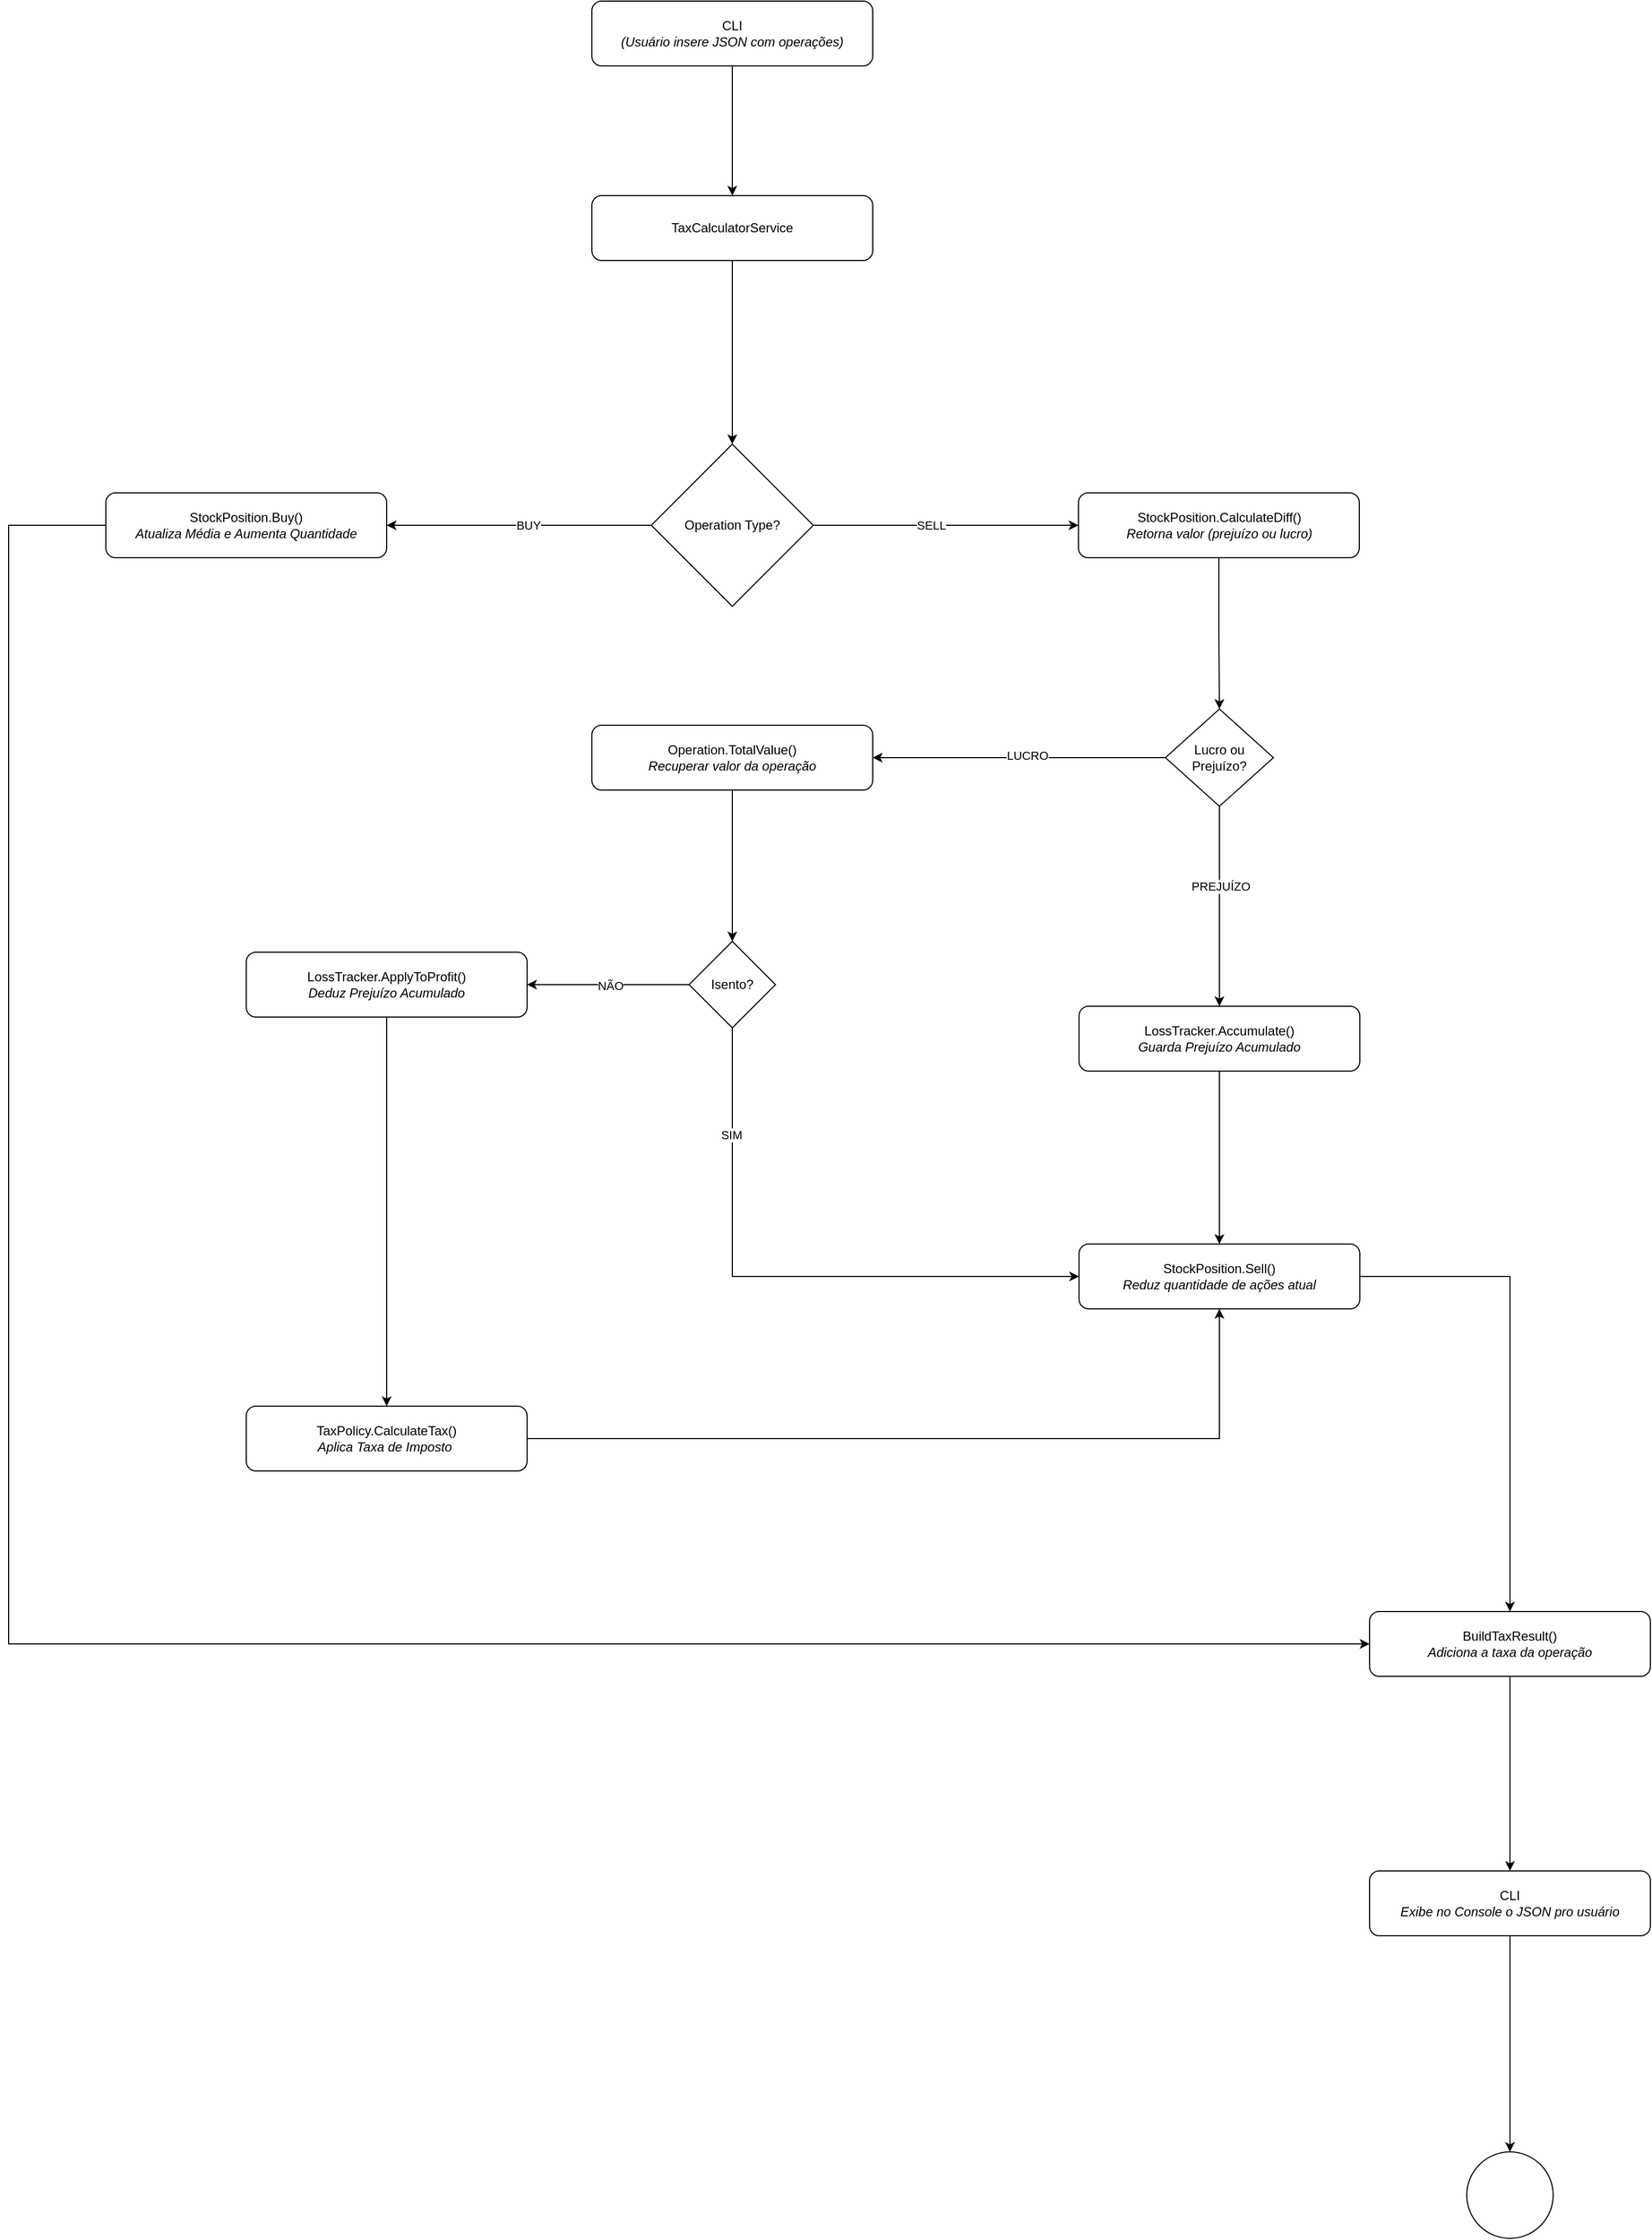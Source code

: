 <mxfile version="26.2.8">
  <diagram name="Página-1" id="nNfoWOIV5IoHGv5yEjVJ">
    <mxGraphModel dx="1489" dy="1996" grid="0" gridSize="10" guides="1" tooltips="1" connect="1" arrows="1" fold="1" page="1" pageScale="1" pageWidth="827" pageHeight="1169" background="#FFFFFF" math="0" shadow="0">
      <root>
        <mxCell id="0" />
        <mxCell id="1" parent="0" />
        <mxCell id="_OqOP6jFOoBoTuEr59Jk-11" style="edgeStyle=orthogonalEdgeStyle;rounded=0;orthogonalLoop=1;jettySize=auto;html=1;entryX=0.5;entryY=0;entryDx=0;entryDy=0;" parent="1" source="_OqOP6jFOoBoTuEr59Jk-1" target="_OqOP6jFOoBoTuEr59Jk-3" edge="1">
          <mxGeometry relative="1" as="geometry" />
        </mxCell>
        <mxCell id="_OqOP6jFOoBoTuEr59Jk-1" value="CLI&lt;div&gt;&lt;i&gt;(Usuário insere JSON com operações)&lt;/i&gt;&lt;/div&gt;" style="rounded=1;whiteSpace=wrap;html=1;" parent="1" vertex="1">
          <mxGeometry x="660" y="-80" width="260" height="60" as="geometry" />
        </mxCell>
        <mxCell id="_OqOP6jFOoBoTuEr59Jk-7" style="edgeStyle=orthogonalEdgeStyle;rounded=0;orthogonalLoop=1;jettySize=auto;html=1;entryX=0.5;entryY=0;entryDx=0;entryDy=0;" parent="1" source="_OqOP6jFOoBoTuEr59Jk-3" target="_OqOP6jFOoBoTuEr59Jk-4" edge="1">
          <mxGeometry relative="1" as="geometry" />
        </mxCell>
        <mxCell id="_OqOP6jFOoBoTuEr59Jk-3" value="TaxCalculatorService" style="rounded=1;whiteSpace=wrap;html=1;" parent="1" vertex="1">
          <mxGeometry x="660" y="100" width="260" height="60" as="geometry" />
        </mxCell>
        <mxCell id="_OqOP6jFOoBoTuEr59Jk-9" style="edgeStyle=orthogonalEdgeStyle;rounded=0;orthogonalLoop=1;jettySize=auto;html=1;entryX=1;entryY=0.5;entryDx=0;entryDy=0;" parent="1" source="_OqOP6jFOoBoTuEr59Jk-4" target="_OqOP6jFOoBoTuEr59Jk-5" edge="1">
          <mxGeometry relative="1" as="geometry" />
        </mxCell>
        <mxCell id="_OqOP6jFOoBoTuEr59Jk-15" value="BUY" style="edgeLabel;html=1;align=center;verticalAlign=middle;resizable=0;points=[];" parent="_OqOP6jFOoBoTuEr59Jk-9" vertex="1" connectable="0">
          <mxGeometry x="-0.061" relative="1" as="geometry">
            <mxPoint x="1" as="offset" />
          </mxGeometry>
        </mxCell>
        <mxCell id="wTF-MKEqIfgOQsMxmRZ4-3" style="edgeStyle=orthogonalEdgeStyle;rounded=0;orthogonalLoop=1;jettySize=auto;html=1;entryX=0;entryY=0.5;entryDx=0;entryDy=0;" parent="1" source="_OqOP6jFOoBoTuEr59Jk-4" target="wTF-MKEqIfgOQsMxmRZ4-2" edge="1">
          <mxGeometry relative="1" as="geometry" />
        </mxCell>
        <mxCell id="wTF-MKEqIfgOQsMxmRZ4-4" value="SELL" style="edgeLabel;html=1;align=center;verticalAlign=middle;resizable=0;points=[];" parent="wTF-MKEqIfgOQsMxmRZ4-3" vertex="1" connectable="0">
          <mxGeometry x="-0.114" relative="1" as="geometry">
            <mxPoint as="offset" />
          </mxGeometry>
        </mxCell>
        <mxCell id="_OqOP6jFOoBoTuEr59Jk-4" value="Operation Type?" style="rhombus;whiteSpace=wrap;html=1;" parent="1" vertex="1">
          <mxGeometry x="715" y="330" width="150" height="150" as="geometry" />
        </mxCell>
        <mxCell id="wTF-MKEqIfgOQsMxmRZ4-28" style="edgeStyle=orthogonalEdgeStyle;rounded=0;orthogonalLoop=1;jettySize=auto;html=1;entryX=0;entryY=0.5;entryDx=0;entryDy=0;" parent="1" source="_OqOP6jFOoBoTuEr59Jk-5" target="wTF-MKEqIfgOQsMxmRZ4-21" edge="1">
          <mxGeometry relative="1" as="geometry">
            <Array as="points">
              <mxPoint x="120" y="405" />
              <mxPoint x="120" y="1440" />
            </Array>
          </mxGeometry>
        </mxCell>
        <mxCell id="_OqOP6jFOoBoTuEr59Jk-5" value="StockPosition.Buy()&lt;div&gt;&lt;i&gt;Atualiza Média e Aumenta Quantidade&lt;/i&gt;&lt;/div&gt;" style="rounded=1;whiteSpace=wrap;html=1;" parent="1" vertex="1">
          <mxGeometry x="210" y="375" width="260" height="60" as="geometry" />
        </mxCell>
        <mxCell id="wTF-MKEqIfgOQsMxmRZ4-15" style="edgeStyle=orthogonalEdgeStyle;rounded=0;orthogonalLoop=1;jettySize=auto;html=1;entryX=0.5;entryY=0;entryDx=0;entryDy=0;" parent="1" source="_OqOP6jFOoBoTuEr59Jk-8" target="wTF-MKEqIfgOQsMxmRZ4-14" edge="1">
          <mxGeometry relative="1" as="geometry" />
        </mxCell>
        <mxCell id="_OqOP6jFOoBoTuEr59Jk-8" value="Operation.TotalValue()&lt;br&gt;&lt;div&gt;&lt;i&gt;Recuperar valor da operação&lt;/i&gt;&lt;/div&gt;" style="rounded=1;whiteSpace=wrap;html=1;" parent="1" vertex="1">
          <mxGeometry x="660" y="590" width="260" height="60" as="geometry" />
        </mxCell>
        <mxCell id="_OqOP6jFOoBoTuEr59Jk-19" style="edgeStyle=orthogonalEdgeStyle;rounded=0;orthogonalLoop=1;jettySize=auto;html=1;" parent="1" edge="1">
          <mxGeometry relative="1" as="geometry">
            <mxPoint x="264" y="650" as="sourcePoint" />
          </mxGeometry>
        </mxCell>
        <mxCell id="_OqOP6jFOoBoTuEr59Jk-23" value="PREJUÍZO" style="edgeLabel;html=1;align=center;verticalAlign=middle;resizable=0;points=[];" parent="_OqOP6jFOoBoTuEr59Jk-19" vertex="1" connectable="0">
          <mxGeometry x="-0.067" relative="1" as="geometry">
            <mxPoint as="offset" />
          </mxGeometry>
        </mxCell>
        <mxCell id="_OqOP6jFOoBoTuEr59Jk-36" style="edgeStyle=orthogonalEdgeStyle;rounded=0;orthogonalLoop=1;jettySize=auto;html=1;entryX=0.5;entryY=0;entryDx=0;entryDy=0;" parent="1" edge="1">
          <mxGeometry relative="1" as="geometry">
            <mxPoint x="339" y="725" as="sourcePoint" />
          </mxGeometry>
        </mxCell>
        <mxCell id="wTF-MKEqIfgOQsMxmRZ4-20" style="edgeStyle=orthogonalEdgeStyle;rounded=0;orthogonalLoop=1;jettySize=auto;html=1;entryX=0.5;entryY=1;entryDx=0;entryDy=0;" parent="1" source="_OqOP6jFOoBoTuEr59Jk-25" target="_OqOP6jFOoBoTuEr59Jk-28" edge="1">
          <mxGeometry relative="1" as="geometry" />
        </mxCell>
        <mxCell id="_OqOP6jFOoBoTuEr59Jk-25" value="TaxPolicy.CalculateTax()&lt;div&gt;&lt;i&gt;Aplica Taxa de Imposto&amp;nbsp;&lt;/i&gt;&lt;/div&gt;" style="rounded=1;whiteSpace=wrap;html=1;" parent="1" vertex="1">
          <mxGeometry x="340" y="1220" width="260" height="60" as="geometry" />
        </mxCell>
        <mxCell id="_OqOP6jFOoBoTuEr59Jk-35" style="edgeStyle=orthogonalEdgeStyle;rounded=0;orthogonalLoop=1;jettySize=auto;html=1;entryX=1;entryY=0.5;entryDx=0;entryDy=0;" parent="1" edge="1">
          <mxGeometry relative="1" as="geometry">
            <mxPoint x="660" y="650" as="sourcePoint" />
          </mxGeometry>
        </mxCell>
        <mxCell id="wTF-MKEqIfgOQsMxmRZ4-22" style="edgeStyle=orthogonalEdgeStyle;rounded=0;orthogonalLoop=1;jettySize=auto;html=1;entryX=0.5;entryY=0;entryDx=0;entryDy=0;" parent="1" source="_OqOP6jFOoBoTuEr59Jk-28" target="wTF-MKEqIfgOQsMxmRZ4-21" edge="1">
          <mxGeometry relative="1" as="geometry" />
        </mxCell>
        <mxCell id="_OqOP6jFOoBoTuEr59Jk-28" value="StockPosition.Sell()&lt;div&gt;&lt;i&gt;Reduz quantidade de ações atual&lt;/i&gt;&lt;/div&gt;" style="rounded=1;whiteSpace=wrap;html=1;" parent="1" vertex="1">
          <mxGeometry x="1111" y="1070" width="260" height="60" as="geometry" />
        </mxCell>
        <mxCell id="_OqOP6jFOoBoTuEr59Jk-29" value="" style="ellipse;whiteSpace=wrap;html=1;aspect=fixed;" parent="1" vertex="1">
          <mxGeometry x="1470" y="1910" width="80" height="80" as="geometry" />
        </mxCell>
        <mxCell id="wTF-MKEqIfgOQsMxmRZ4-6" style="edgeStyle=orthogonalEdgeStyle;rounded=0;orthogonalLoop=1;jettySize=auto;html=1;" parent="1" source="_OqOP6jFOoBoTuEr59Jk-37" target="_OqOP6jFOoBoTuEr59Jk-28" edge="1">
          <mxGeometry relative="1" as="geometry" />
        </mxCell>
        <mxCell id="_OqOP6jFOoBoTuEr59Jk-37" value="LossTracker.Accumulate()&lt;div&gt;&lt;i&gt;Guarda Prejuízo Acumulado&lt;/i&gt;&lt;/div&gt;" style="rounded=1;whiteSpace=wrap;html=1;" parent="1" vertex="1">
          <mxGeometry x="1111" y="850" width="260" height="60" as="geometry" />
        </mxCell>
        <mxCell id="wTF-MKEqIfgOQsMxmRZ4-7" style="edgeStyle=orthogonalEdgeStyle;rounded=0;orthogonalLoop=1;jettySize=auto;html=1;entryX=0.5;entryY=0;entryDx=0;entryDy=0;" parent="1" source="_OqOP6jFOoBoTuEr59Jk-42" target="_OqOP6jFOoBoTuEr59Jk-37" edge="1">
          <mxGeometry relative="1" as="geometry" />
        </mxCell>
        <mxCell id="wTF-MKEqIfgOQsMxmRZ4-10" value="PREJUÍZO" style="edgeLabel;html=1;align=center;verticalAlign=middle;resizable=0;points=[];" parent="wTF-MKEqIfgOQsMxmRZ4-7" vertex="1" connectable="0">
          <mxGeometry x="-0.207" y="1" relative="1" as="geometry">
            <mxPoint as="offset" />
          </mxGeometry>
        </mxCell>
        <mxCell id="wTF-MKEqIfgOQsMxmRZ4-13" style="edgeStyle=orthogonalEdgeStyle;rounded=0;orthogonalLoop=1;jettySize=auto;html=1;entryX=1;entryY=0.5;entryDx=0;entryDy=0;" parent="1" source="_OqOP6jFOoBoTuEr59Jk-42" target="_OqOP6jFOoBoTuEr59Jk-8" edge="1">
          <mxGeometry relative="1" as="geometry" />
        </mxCell>
        <mxCell id="wNHPhcLzE2VZBkiq3dHd-4" value="LUCRO" style="edgeLabel;html=1;align=center;verticalAlign=middle;resizable=0;points=[];" vertex="1" connectable="0" parent="wTF-MKEqIfgOQsMxmRZ4-13">
          <mxGeometry x="-0.051" y="-2" relative="1" as="geometry">
            <mxPoint as="offset" />
          </mxGeometry>
        </mxCell>
        <mxCell id="_OqOP6jFOoBoTuEr59Jk-42" value="Lucro ou Prejuízo?" style="rhombus;whiteSpace=wrap;html=1;" parent="1" vertex="1">
          <mxGeometry x="1191" y="575" width="100" height="90" as="geometry" />
        </mxCell>
        <mxCell id="wTF-MKEqIfgOQsMxmRZ4-5" style="edgeStyle=orthogonalEdgeStyle;rounded=0;orthogonalLoop=1;jettySize=auto;html=1;entryX=0.5;entryY=0;entryDx=0;entryDy=0;" parent="1" source="wTF-MKEqIfgOQsMxmRZ4-2" target="_OqOP6jFOoBoTuEr59Jk-42" edge="1">
          <mxGeometry relative="1" as="geometry" />
        </mxCell>
        <mxCell id="wTF-MKEqIfgOQsMxmRZ4-2" value="StockPosition.CalculateDiff()&lt;div&gt;&lt;i&gt;Retorna valor (prejuízo ou lucro)&lt;/i&gt;&lt;/div&gt;" style="rounded=1;whiteSpace=wrap;html=1;" parent="1" vertex="1">
          <mxGeometry x="1110.5" y="375" width="260" height="60" as="geometry" />
        </mxCell>
        <mxCell id="wTF-MKEqIfgOQsMxmRZ4-19" style="edgeStyle=orthogonalEdgeStyle;rounded=0;orthogonalLoop=1;jettySize=auto;html=1;entryX=0.5;entryY=0;entryDx=0;entryDy=0;" parent="1" source="wTF-MKEqIfgOQsMxmRZ4-11" target="_OqOP6jFOoBoTuEr59Jk-25" edge="1">
          <mxGeometry relative="1" as="geometry" />
        </mxCell>
        <mxCell id="wTF-MKEqIfgOQsMxmRZ4-11" value="LossTracker.ApplyToProfit()&lt;div&gt;&lt;i&gt;Deduz Prejuízo Acumulado&lt;/i&gt;&lt;/div&gt;" style="rounded=1;whiteSpace=wrap;html=1;" parent="1" vertex="1">
          <mxGeometry x="340" y="800" width="260" height="60" as="geometry" />
        </mxCell>
        <mxCell id="wTF-MKEqIfgOQsMxmRZ4-16" style="edgeStyle=orthogonalEdgeStyle;rounded=0;orthogonalLoop=1;jettySize=auto;html=1;entryX=0;entryY=0.5;entryDx=0;entryDy=0;" parent="1" source="wTF-MKEqIfgOQsMxmRZ4-14" target="_OqOP6jFOoBoTuEr59Jk-28" edge="1">
          <mxGeometry relative="1" as="geometry">
            <Array as="points">
              <mxPoint x="790" y="1100" />
            </Array>
          </mxGeometry>
        </mxCell>
        <mxCell id="wTF-MKEqIfgOQsMxmRZ4-17" value="SIM" style="edgeLabel;html=1;align=center;verticalAlign=middle;resizable=0;points=[];" parent="wTF-MKEqIfgOQsMxmRZ4-16" vertex="1" connectable="0">
          <mxGeometry x="-0.641" y="-1" relative="1" as="geometry">
            <mxPoint as="offset" />
          </mxGeometry>
        </mxCell>
        <mxCell id="wTF-MKEqIfgOQsMxmRZ4-18" style="edgeStyle=orthogonalEdgeStyle;rounded=0;orthogonalLoop=1;jettySize=auto;html=1;entryX=1;entryY=0.5;entryDx=0;entryDy=0;" parent="1" source="wTF-MKEqIfgOQsMxmRZ4-14" target="wTF-MKEqIfgOQsMxmRZ4-11" edge="1">
          <mxGeometry relative="1" as="geometry" />
        </mxCell>
        <mxCell id="wNHPhcLzE2VZBkiq3dHd-5" value="NÃO" style="edgeLabel;html=1;align=center;verticalAlign=middle;resizable=0;points=[];" vertex="1" connectable="0" parent="wTF-MKEqIfgOQsMxmRZ4-18">
          <mxGeometry x="-0.023" y="1" relative="1" as="geometry">
            <mxPoint as="offset" />
          </mxGeometry>
        </mxCell>
        <mxCell id="wTF-MKEqIfgOQsMxmRZ4-14" value="Isento?" style="rhombus;whiteSpace=wrap;html=1;" parent="1" vertex="1">
          <mxGeometry x="750" y="790" width="80" height="80" as="geometry" />
        </mxCell>
        <mxCell id="wTF-MKEqIfgOQsMxmRZ4-27" style="edgeStyle=orthogonalEdgeStyle;rounded=0;orthogonalLoop=1;jettySize=auto;html=1;entryX=0.5;entryY=0;entryDx=0;entryDy=0;" parent="1" source="wTF-MKEqIfgOQsMxmRZ4-21" target="wTF-MKEqIfgOQsMxmRZ4-25" edge="1">
          <mxGeometry relative="1" as="geometry" />
        </mxCell>
        <mxCell id="wTF-MKEqIfgOQsMxmRZ4-21" value="BuildTaxResult()&lt;div&gt;&lt;i&gt;Adiciona a taxa da operação&lt;/i&gt;&lt;/div&gt;" style="rounded=1;whiteSpace=wrap;html=1;" parent="1" vertex="1">
          <mxGeometry x="1380" y="1410" width="260" height="60" as="geometry" />
        </mxCell>
        <mxCell id="wTF-MKEqIfgOQsMxmRZ4-26" style="edgeStyle=orthogonalEdgeStyle;rounded=0;orthogonalLoop=1;jettySize=auto;html=1;entryX=0.5;entryY=0;entryDx=0;entryDy=0;" parent="1" source="wTF-MKEqIfgOQsMxmRZ4-25" target="_OqOP6jFOoBoTuEr59Jk-29" edge="1">
          <mxGeometry relative="1" as="geometry" />
        </mxCell>
        <mxCell id="wTF-MKEqIfgOQsMxmRZ4-25" value="CLI&lt;div&gt;&lt;i&gt;Exibe no Console o JSON pro usuário&lt;/i&gt;&lt;/div&gt;" style="rounded=1;whiteSpace=wrap;html=1;" parent="1" vertex="1">
          <mxGeometry x="1380" y="1650" width="260" height="60" as="geometry" />
        </mxCell>
      </root>
    </mxGraphModel>
  </diagram>
</mxfile>
